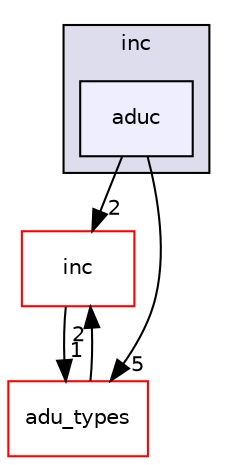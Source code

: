 digraph "src/utils/workflow_utils/inc/aduc" {
  compound=true
  node [ fontsize="10", fontname="Helvetica"];
  edge [ labelfontsize="10", labelfontname="Helvetica"];
  subgraph clusterdir_3f8daf61959409c7bd0fc40ebdde6b97 {
    graph [ bgcolor="#ddddee", pencolor="black", label="inc" fontname="Helvetica", fontsize="10", URL="dir_3f8daf61959409c7bd0fc40ebdde6b97.html"]
  dir_22e6b26c77c6609e9d30ffb132cffe1c [shape=box, label="aduc", style="filled", fillcolor="#eeeeff", pencolor="black", URL="dir_22e6b26c77c6609e9d30ffb132cffe1c.html"];
  }
  dir_6bc6ad22483805bbbda55258ad2a62ea [shape=box label="inc" fillcolor="white" style="filled" color="red" URL="dir_6bc6ad22483805bbbda55258ad2a62ea.html"];
  dir_2fa9b52a3673ed0f8fcfc3f4f3ae93e3 [shape=box label="adu_types" fillcolor="white" style="filled" color="red" URL="dir_2fa9b52a3673ed0f8fcfc3f4f3ae93e3.html"];
  dir_6bc6ad22483805bbbda55258ad2a62ea->dir_2fa9b52a3673ed0f8fcfc3f4f3ae93e3 [headlabel="1", labeldistance=1.5 headhref="dir_000137_000003.html"];
  dir_2fa9b52a3673ed0f8fcfc3f4f3ae93e3->dir_6bc6ad22483805bbbda55258ad2a62ea [headlabel="2", labeldistance=1.5 headhref="dir_000003_000137.html"];
  dir_22e6b26c77c6609e9d30ffb132cffe1c->dir_6bc6ad22483805bbbda55258ad2a62ea [headlabel="2", labeldistance=1.5 headhref="dir_000242_000137.html"];
  dir_22e6b26c77c6609e9d30ffb132cffe1c->dir_2fa9b52a3673ed0f8fcfc3f4f3ae93e3 [headlabel="5", labeldistance=1.5 headhref="dir_000242_000003.html"];
}
